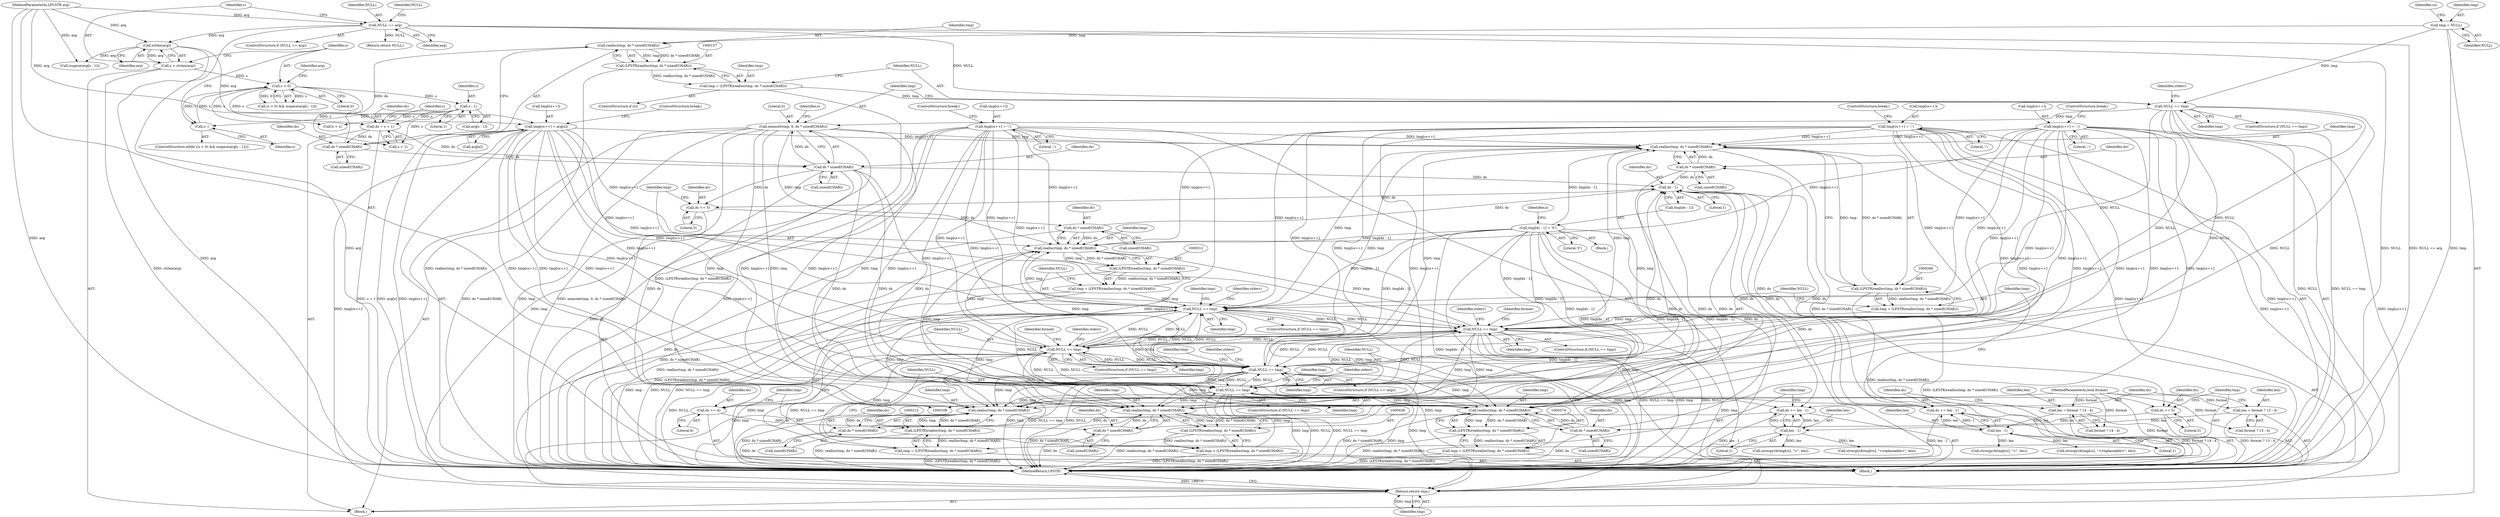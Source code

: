 digraph "1_FreeRDP_fc80ab45621bd966f70594c0b7393ec005a94007@API" {
"1000267" [label="(Call,realloc(tmp, ds * sizeof(CHAR)))"];
"1000360" [label="(Call,tmp[cs++] = ';')"];
"1000422" [label="(Call,tmp[cs++] = ';')"];
"1000274" [label="(Call,NULL == tmp)"];
"1000220" [label="(Call,NULL == tmp)"];
"1000382" [label="(Call,NULL == tmp)"];
"1000165" [label="(Call,NULL == tmp)"];
"1000125" [label="(Call,NULL == arg)"];
"1000109" [label="(MethodParameterIn,LPCSTR arg)"];
"1000113" [label="(Call,tmp = NULL)"];
"1000154" [label="(Call,tmp = (LPSTR)realloc(tmp, ds * sizeof(CHAR)))"];
"1000156" [label="(Call,(LPSTR)realloc(tmp, ds * sizeof(CHAR)))"];
"1000158" [label="(Call,realloc(tmp, ds * sizeof(CHAR)))"];
"1000160" [label="(Call,ds * sizeof(CHAR))"];
"1000147" [label="(Call,ds = s + 1)"];
"1000142" [label="(Call,s - 1)"];
"1000136" [label="(Call,s > 0)"];
"1000145" [label="(Call,s--)"];
"1000130" [label="(Call,s = strlen(arg))"];
"1000132" [label="(Call,strlen(arg))"];
"1000444" [label="(Call,NULL == tmp)"];
"1000320" [label="(Call,NULL == tmp)"];
"1000309" [label="(Call,tmp = (LPSTR)realloc(tmp, ds * sizeof(CHAR)))"];
"1000311" [label="(Call,(LPSTR)realloc(tmp, ds * sizeof(CHAR)))"];
"1000313" [label="(Call,realloc(tmp, ds * sizeof(CHAR)))"];
"1000486" [label="(Call,tmp[cs++] = arg[x])"];
"1000495" [label="(Call,tmp[ds - 1] = '\0')"];
"1000478" [label="(Call,tmp[cs++] = ';')"];
"1000175" [label="(Call,memset(tmp, 0, ds * sizeof(CHAR)))"];
"1000178" [label="(Call,ds * sizeof(CHAR))"];
"1000315" [label="(Call,ds * sizeof(CHAR))"];
"1000306" [label="(Call,ds += 5)"];
"1000498" [label="(Call,ds - 1)"];
"1000215" [label="(Call,ds * sizeof(CHAR))"];
"1000204" [label="(Call,ds += len - 1)"];
"1000206" [label="(Call,len - 1)"];
"1000198" [label="(Call,len = format ? 13 : 4)"];
"1000110" [label="(MethodParameterIn,bool format)"];
"1000377" [label="(Call,ds * sizeof(CHAR))"];
"1000368" [label="(Call,ds += 5)"];
"1000269" [label="(Call,ds * sizeof(CHAR))"];
"1000258" [label="(Call,ds += len - 1)"];
"1000260" [label="(Call,len - 1)"];
"1000252" [label="(Call,len = format ? 14 : 4)"];
"1000439" [label="(Call,ds * sizeof(CHAR))"];
"1000430" [label="(Call,ds += 4)"];
"1000433" [label="(Call,tmp = (LPSTR)realloc(tmp, ds * sizeof(CHAR)))"];
"1000435" [label="(Call,(LPSTR)realloc(tmp, ds * sizeof(CHAR)))"];
"1000437" [label="(Call,realloc(tmp, ds * sizeof(CHAR)))"];
"1000371" [label="(Call,tmp = (LPSTR)realloc(tmp, ds * sizeof(CHAR)))"];
"1000373" [label="(Call,(LPSTR)realloc(tmp, ds * sizeof(CHAR)))"];
"1000375" [label="(Call,realloc(tmp, ds * sizeof(CHAR)))"];
"1000209" [label="(Call,tmp = (LPSTR)realloc(tmp, ds * sizeof(CHAR)))"];
"1000211" [label="(Call,(LPSTR)realloc(tmp, ds * sizeof(CHAR)))"];
"1000213" [label="(Call,realloc(tmp, ds * sizeof(CHAR)))"];
"1000263" [label="(Call,tmp = (LPSTR)realloc(tmp, ds * sizeof(CHAR)))"];
"1000265" [label="(Call,(LPSTR)realloc(tmp, ds * sizeof(CHAR)))"];
"1000267" [label="(Call,realloc(tmp, ds * sizeof(CHAR)))"];
"1000502" [label="(Return,return tmp;)"];
"1000166" [label="(Identifier,NULL)"];
"1000219" [label="(ControlStructure,if (NULL == tmp))"];
"1000321" [label="(Identifier,NULL)"];
"1000484" [label="(ControlStructure,break;)"];
"1000221" [label="(Identifier,NULL)"];
"1000382" [label="(Call,NULL == tmp)"];
"1000162" [label="(Call,sizeof(CHAR))"];
"1000500" [label="(Literal,1)"];
"1000130" [label="(Call,s = strlen(arg))"];
"1000214" [label="(Identifier,tmp)"];
"1000377" [label="(Call,ds * sizeof(CHAR))"];
"1000383" [label="(Identifier,NULL)"];
"1000438" [label="(Identifier,tmp)"];
"1000263" [label="(Call,tmp = (LPSTR)realloc(tmp, ds * sizeof(CHAR)))"];
"1000127" [label="(Identifier,arg)"];
"1000441" [label="(Call,sizeof(CHAR))"];
"1000501" [label="(Literal,'\0')"];
"1000262" [label="(Literal,1)"];
"1000217" [label="(Call,sizeof(CHAR))"];
"1000113" [label="(Call,tmp = NULL)"];
"1000126" [label="(Identifier,NULL)"];
"1000115" [label="(Identifier,NULL)"];
"1000379" [label="(Call,sizeof(CHAR))"];
"1000135" [label="(Call,(s > 0) && isspace(arg[s - 1]))"];
"1000313" [label="(Call,realloc(tmp, ds * sizeof(CHAR)))"];
"1000170" [label="(Identifier,stderr)"];
"1000428" [label="(ControlStructure,break;)"];
"1000118" [label="(Identifier,cs)"];
"1000495" [label="(Call,tmp[ds - 1] = '\0')"];
"1000311" [label="(Call,(LPSTR)realloc(tmp, ds * sizeof(CHAR)))"];
"1000491" [label="(Call,arg[x])"];
"1000209" [label="(Call,tmp = (LPSTR)realloc(tmp, ds * sizeof(CHAR)))"];
"1000165" [label="(Call,NULL == tmp)"];
"1000132" [label="(Call,strlen(arg))"];
"1000252" [label="(Call,len = format ? 14 : 4)"];
"1000167" [label="(Identifier,tmp)"];
"1000178" [label="(Call,ds * sizeof(CHAR))"];
"1000164" [label="(ControlStructure,if (NULL == tmp))"];
"1000180" [label="(Call,sizeof(CHAR))"];
"1000141" [label="(Identifier,arg)"];
"1000307" [label="(Identifier,ds)"];
"1000134" [label="(ControlStructure,while ((s > 0) && isspace(arg[s - 1])))"];
"1000260" [label="(Call,len - 1)"];
"1000456" [label="(Identifier,tmp)"];
"1000370" [label="(Literal,5)"];
"1000191" [label="(Block,)"];
"1000320" [label="(Call,NULL == tmp)"];
"1000308" [label="(Literal,5)"];
"1000268" [label="(Identifier,tmp)"];
"1000315" [label="(Call,ds * sizeof(CHAR))"];
"1000177" [label="(Literal,0)"];
"1000322" [label="(Identifier,tmp)"];
"1000146" [label="(Identifier,s)"];
"1000294" [label="(Call,strncpy(&tmp[cs], \"&lt;\", len))"];
"1000443" [label="(ControlStructure,if (NULL == tmp))"];
"1000161" [label="(Identifier,ds)"];
"1000208" [label="(Literal,1)"];
"1000124" [label="(ControlStructure,if (NULL == arg))"];
"1000259" [label="(Identifier,ds)"];
"1000446" [label="(Identifier,tmp)"];
"1000220" [label="(Call,NULL == tmp)"];
"1000111" [label="(Block,)"];
"1000140" [label="(Call,arg[s - 1])"];
"1000148" [label="(Identifier,ds)"];
"1000261" [label="(Identifier,len)"];
"1000155" [label="(Identifier,tmp)"];
"1000394" [label="(Identifier,tmp)"];
"1000240" [label="(Call,strncpy(&tmp[cs], \"&lt;\", len))"];
"1000504" [label="(MethodReturn,LPSTR)"];
"1000158" [label="(Call,realloc(tmp, ds * sizeof(CHAR)))"];
"1000279" [label="(Identifier,stderr)"];
"1000332" [label="(Identifier,tmp)"];
"1000207" [label="(Identifier,len)"];
"1000361" [label="(Call,tmp[cs++])"];
"1000200" [label="(Call,format ? 13 : 4)"];
"1000264" [label="(Identifier,tmp)"];
"1000114" [label="(Identifier,tmp)"];
"1000184" [label="(Identifier,x)"];
"1000433" [label="(Call,tmp = (LPSTR)realloc(tmp, ds * sizeof(CHAR)))"];
"1000205" [label="(Identifier,ds)"];
"1000143" [label="(Identifier,s)"];
"1000136" [label="(Call,s > 0)"];
"1000431" [label="(Identifier,ds)"];
"1000131" [label="(Identifier,s)"];
"1000186" [label="(Call,x < s)"];
"1000365" [label="(Literal,';')"];
"1000366" [label="(ControlStructure,break;)"];
"1000156" [label="(Call,(LPSTR)realloc(tmp, ds * sizeof(CHAR)))"];
"1000384" [label="(Identifier,tmp)"];
"1000110" [label="(MethodParameterIn,bool format)"];
"1000154" [label="(Call,tmp = (LPSTR)realloc(tmp, ds * sizeof(CHAR)))"];
"1000149" [label="(Call,s + 1)"];
"1000206" [label="(Call,len - 1)"];
"1000210" [label="(Identifier,tmp)"];
"1000142" [label="(Call,s - 1)"];
"1000137" [label="(Identifier,s)"];
"1000309" [label="(Call,tmp = (LPSTR)realloc(tmp, ds * sizeof(CHAR)))"];
"1000190" [label="(Identifier,x)"];
"1000258" [label="(Call,ds += len - 1)"];
"1000369" [label="(Identifier,ds)"];
"1000153" [label="(Identifier,s)"];
"1000444" [label="(Call,NULL == tmp)"];
"1000276" [label="(Identifier,tmp)"];
"1000179" [label="(Identifier,ds)"];
"1000325" [label="(Identifier,stderr)"];
"1000270" [label="(Identifier,ds)"];
"1000271" [label="(Call,sizeof(CHAR))"];
"1000449" [label="(Identifier,stderr)"];
"1000375" [label="(Call,realloc(tmp, ds * sizeof(CHAR)))"];
"1000160" [label="(Call,ds * sizeof(CHAR))"];
"1000196" [label="(Block,)"];
"1000494" [label="(ControlStructure,break;)"];
"1000199" [label="(Identifier,len)"];
"1000273" [label="(ControlStructure,if (NULL == tmp))"];
"1000422" [label="(Call,tmp[cs++] = ';')"];
"1000503" [label="(Identifier,tmp)"];
"1000176" [label="(Identifier,tmp)"];
"1000275" [label="(Identifier,NULL)"];
"1000204" [label="(Call,ds += len - 1)"];
"1000231" [label="(Identifier,format)"];
"1000502" [label="(Return,return tmp;)"];
"1000487" [label="(Call,tmp[cs++])"];
"1000316" [label="(Identifier,ds)"];
"1000215" [label="(Call,ds * sizeof(CHAR))"];
"1000372" [label="(Identifier,tmp)"];
"1000225" [label="(Identifier,stderr)"];
"1000109" [label="(MethodParameterIn,LPCSTR arg)"];
"1000317" [label="(Call,sizeof(CHAR))"];
"1000483" [label="(Literal,';')"];
"1000147" [label="(Call,ds = s + 1)"];
"1000496" [label="(Call,tmp[ds - 1])"];
"1000439" [label="(Call,ds * sizeof(CHAR))"];
"1000129" [label="(Identifier,NULL)"];
"1000145" [label="(Call,s--)"];
"1000222" [label="(Identifier,tmp)"];
"1000360" [label="(Call,tmp[cs++] = ';')"];
"1000368" [label="(Call,ds += 5)"];
"1000306" [label="(Call,ds += 5)"];
"1000440" [label="(Identifier,ds)"];
"1000211" [label="(Call,(LPSTR)realloc(tmp, ds * sizeof(CHAR)))"];
"1000175" [label="(Call,memset(tmp, 0, ds * sizeof(CHAR)))"];
"1000125" [label="(Call,NULL == arg)"];
"1000434" [label="(Identifier,tmp)"];
"1000387" [label="(Identifier,stderr)"];
"1000144" [label="(Literal,1)"];
"1000435" [label="(Call,(LPSTR)realloc(tmp, ds * sizeof(CHAR)))"];
"1000373" [label="(Call,(LPSTR)realloc(tmp, ds * sizeof(CHAR)))"];
"1000381" [label="(ControlStructure,if (NULL == tmp))"];
"1000478" [label="(Call,tmp[cs++] = ';')"];
"1000430" [label="(Call,ds += 4)"];
"1000213" [label="(Call,realloc(tmp, ds * sizeof(CHAR)))"];
"1000285" [label="(Identifier,format)"];
"1000232" [label="(Call,strncpy(&tmp[cs], \"<replaceable>\", len))"];
"1000371" [label="(Call,tmp = (LPSTR)realloc(tmp, ds * sizeof(CHAR)))"];
"1000254" [label="(Call,format ? 14 : 4)"];
"1000267" [label="(Call,realloc(tmp, ds * sizeof(CHAR)))"];
"1000216" [label="(Identifier,ds)"];
"1000437" [label="(Call,realloc(tmp, ds * sizeof(CHAR)))"];
"1000128" [label="(Return,return NULL;)"];
"1000139" [label="(Call,isspace(arg[s - 1]))"];
"1000253" [label="(Identifier,len)"];
"1000432" [label="(Literal,4)"];
"1000486" [label="(Call,tmp[cs++] = arg[x])"];
"1000310" [label="(Identifier,tmp)"];
"1000159" [label="(Identifier,tmp)"];
"1000479" [label="(Call,tmp[cs++])"];
"1000314" [label="(Identifier,tmp)"];
"1000269" [label="(Call,ds * sizeof(CHAR))"];
"1000376" [label="(Identifier,tmp)"];
"1000274" [label="(Call,NULL == tmp)"];
"1000427" [label="(Literal,';')"];
"1000133" [label="(Identifier,arg)"];
"1000498" [label="(Call,ds - 1)"];
"1000499" [label="(Identifier,ds)"];
"1000423" [label="(Call,tmp[cs++])"];
"1000378" [label="(Identifier,ds)"];
"1000152" [label="(ControlStructure,if (s))"];
"1000286" [label="(Call,strncpy(&tmp[cs], \"</replaceable>\", len))"];
"1000265" [label="(Call,(LPSTR)realloc(tmp, ds * sizeof(CHAR)))"];
"1000198" [label="(Call,len = format ? 13 : 4)"];
"1000138" [label="(Literal,0)"];
"1000445" [label="(Identifier,NULL)"];
"1000319" [label="(ControlStructure,if (NULL == tmp))"];
"1000267" -> "1000265"  [label="AST: "];
"1000267" -> "1000269"  [label="CFG: "];
"1000268" -> "1000267"  [label="AST: "];
"1000269" -> "1000267"  [label="AST: "];
"1000265" -> "1000267"  [label="CFG: "];
"1000267" -> "1000504"  [label="DDG: ds * sizeof(CHAR)"];
"1000267" -> "1000265"  [label="DDG: tmp"];
"1000267" -> "1000265"  [label="DDG: ds * sizeof(CHAR)"];
"1000360" -> "1000267"  [label="DDG: tmp[cs++]"];
"1000422" -> "1000267"  [label="DDG: tmp[cs++]"];
"1000274" -> "1000267"  [label="DDG: tmp"];
"1000320" -> "1000267"  [label="DDG: tmp"];
"1000486" -> "1000267"  [label="DDG: tmp[cs++]"];
"1000495" -> "1000267"  [label="DDG: tmp[ds - 1]"];
"1000382" -> "1000267"  [label="DDG: tmp"];
"1000444" -> "1000267"  [label="DDG: tmp"];
"1000478" -> "1000267"  [label="DDG: tmp[cs++]"];
"1000220" -> "1000267"  [label="DDG: tmp"];
"1000175" -> "1000267"  [label="DDG: tmp"];
"1000269" -> "1000267"  [label="DDG: ds"];
"1000360" -> "1000196"  [label="AST: "];
"1000360" -> "1000365"  [label="CFG: "];
"1000361" -> "1000360"  [label="AST: "];
"1000365" -> "1000360"  [label="AST: "];
"1000366" -> "1000360"  [label="CFG: "];
"1000360" -> "1000504"  [label="DDG: tmp[cs++]"];
"1000360" -> "1000213"  [label="DDG: tmp[cs++]"];
"1000360" -> "1000220"  [label="DDG: tmp[cs++]"];
"1000360" -> "1000274"  [label="DDG: tmp[cs++]"];
"1000360" -> "1000313"  [label="DDG: tmp[cs++]"];
"1000360" -> "1000320"  [label="DDG: tmp[cs++]"];
"1000360" -> "1000375"  [label="DDG: tmp[cs++]"];
"1000360" -> "1000382"  [label="DDG: tmp[cs++]"];
"1000360" -> "1000437"  [label="DDG: tmp[cs++]"];
"1000360" -> "1000444"  [label="DDG: tmp[cs++]"];
"1000360" -> "1000502"  [label="DDG: tmp[cs++]"];
"1000422" -> "1000196"  [label="AST: "];
"1000422" -> "1000427"  [label="CFG: "];
"1000423" -> "1000422"  [label="AST: "];
"1000427" -> "1000422"  [label="AST: "];
"1000428" -> "1000422"  [label="CFG: "];
"1000422" -> "1000504"  [label="DDG: tmp[cs++]"];
"1000422" -> "1000213"  [label="DDG: tmp[cs++]"];
"1000422" -> "1000220"  [label="DDG: tmp[cs++]"];
"1000422" -> "1000274"  [label="DDG: tmp[cs++]"];
"1000422" -> "1000313"  [label="DDG: tmp[cs++]"];
"1000422" -> "1000320"  [label="DDG: tmp[cs++]"];
"1000422" -> "1000375"  [label="DDG: tmp[cs++]"];
"1000422" -> "1000382"  [label="DDG: tmp[cs++]"];
"1000422" -> "1000437"  [label="DDG: tmp[cs++]"];
"1000422" -> "1000444"  [label="DDG: tmp[cs++]"];
"1000422" -> "1000502"  [label="DDG: tmp[cs++]"];
"1000274" -> "1000273"  [label="AST: "];
"1000274" -> "1000276"  [label="CFG: "];
"1000275" -> "1000274"  [label="AST: "];
"1000276" -> "1000274"  [label="AST: "];
"1000279" -> "1000274"  [label="CFG: "];
"1000285" -> "1000274"  [label="CFG: "];
"1000274" -> "1000504"  [label="DDG: NULL"];
"1000274" -> "1000504"  [label="DDG: NULL == tmp"];
"1000274" -> "1000504"  [label="DDG: tmp"];
"1000274" -> "1000213"  [label="DDG: tmp"];
"1000274" -> "1000220"  [label="DDG: NULL"];
"1000220" -> "1000274"  [label="DDG: NULL"];
"1000382" -> "1000274"  [label="DDG: NULL"];
"1000165" -> "1000274"  [label="DDG: NULL"];
"1000444" -> "1000274"  [label="DDG: NULL"];
"1000320" -> "1000274"  [label="DDG: NULL"];
"1000495" -> "1000274"  [label="DDG: tmp[ds - 1]"];
"1000486" -> "1000274"  [label="DDG: tmp[cs++]"];
"1000478" -> "1000274"  [label="DDG: tmp[cs++]"];
"1000263" -> "1000274"  [label="DDG: tmp"];
"1000274" -> "1000313"  [label="DDG: tmp"];
"1000274" -> "1000320"  [label="DDG: NULL"];
"1000274" -> "1000375"  [label="DDG: tmp"];
"1000274" -> "1000382"  [label="DDG: NULL"];
"1000274" -> "1000437"  [label="DDG: tmp"];
"1000274" -> "1000444"  [label="DDG: NULL"];
"1000274" -> "1000502"  [label="DDG: tmp"];
"1000220" -> "1000219"  [label="AST: "];
"1000220" -> "1000222"  [label="CFG: "];
"1000221" -> "1000220"  [label="AST: "];
"1000222" -> "1000220"  [label="AST: "];
"1000225" -> "1000220"  [label="CFG: "];
"1000231" -> "1000220"  [label="CFG: "];
"1000220" -> "1000504"  [label="DDG: NULL"];
"1000220" -> "1000504"  [label="DDG: tmp"];
"1000220" -> "1000504"  [label="DDG: NULL == tmp"];
"1000220" -> "1000213"  [label="DDG: tmp"];
"1000382" -> "1000220"  [label="DDG: NULL"];
"1000165" -> "1000220"  [label="DDG: NULL"];
"1000444" -> "1000220"  [label="DDG: NULL"];
"1000320" -> "1000220"  [label="DDG: NULL"];
"1000209" -> "1000220"  [label="DDG: tmp"];
"1000495" -> "1000220"  [label="DDG: tmp[ds - 1]"];
"1000478" -> "1000220"  [label="DDG: tmp[cs++]"];
"1000486" -> "1000220"  [label="DDG: tmp[cs++]"];
"1000220" -> "1000313"  [label="DDG: tmp"];
"1000220" -> "1000320"  [label="DDG: NULL"];
"1000220" -> "1000375"  [label="DDG: tmp"];
"1000220" -> "1000382"  [label="DDG: NULL"];
"1000220" -> "1000437"  [label="DDG: tmp"];
"1000220" -> "1000444"  [label="DDG: NULL"];
"1000220" -> "1000502"  [label="DDG: tmp"];
"1000382" -> "1000381"  [label="AST: "];
"1000382" -> "1000384"  [label="CFG: "];
"1000383" -> "1000382"  [label="AST: "];
"1000384" -> "1000382"  [label="AST: "];
"1000387" -> "1000382"  [label="CFG: "];
"1000394" -> "1000382"  [label="CFG: "];
"1000382" -> "1000504"  [label="DDG: NULL"];
"1000382" -> "1000504"  [label="DDG: tmp"];
"1000382" -> "1000504"  [label="DDG: NULL == tmp"];
"1000382" -> "1000213"  [label="DDG: tmp"];
"1000382" -> "1000313"  [label="DDG: tmp"];
"1000382" -> "1000320"  [label="DDG: NULL"];
"1000382" -> "1000375"  [label="DDG: tmp"];
"1000165" -> "1000382"  [label="DDG: NULL"];
"1000444" -> "1000382"  [label="DDG: NULL"];
"1000320" -> "1000382"  [label="DDG: NULL"];
"1000495" -> "1000382"  [label="DDG: tmp[ds - 1]"];
"1000478" -> "1000382"  [label="DDG: tmp[cs++]"];
"1000371" -> "1000382"  [label="DDG: tmp"];
"1000486" -> "1000382"  [label="DDG: tmp[cs++]"];
"1000382" -> "1000437"  [label="DDG: tmp"];
"1000382" -> "1000444"  [label="DDG: NULL"];
"1000382" -> "1000502"  [label="DDG: tmp"];
"1000165" -> "1000164"  [label="AST: "];
"1000165" -> "1000167"  [label="CFG: "];
"1000166" -> "1000165"  [label="AST: "];
"1000167" -> "1000165"  [label="AST: "];
"1000170" -> "1000165"  [label="CFG: "];
"1000176" -> "1000165"  [label="CFG: "];
"1000165" -> "1000504"  [label="DDG: NULL"];
"1000165" -> "1000504"  [label="DDG: NULL == tmp"];
"1000125" -> "1000165"  [label="DDG: NULL"];
"1000113" -> "1000165"  [label="DDG: tmp"];
"1000154" -> "1000165"  [label="DDG: tmp"];
"1000165" -> "1000175"  [label="DDG: tmp"];
"1000165" -> "1000320"  [label="DDG: NULL"];
"1000165" -> "1000444"  [label="DDG: NULL"];
"1000125" -> "1000124"  [label="AST: "];
"1000125" -> "1000127"  [label="CFG: "];
"1000126" -> "1000125"  [label="AST: "];
"1000127" -> "1000125"  [label="AST: "];
"1000129" -> "1000125"  [label="CFG: "];
"1000131" -> "1000125"  [label="CFG: "];
"1000125" -> "1000504"  [label="DDG: NULL"];
"1000125" -> "1000504"  [label="DDG: NULL == arg"];
"1000125" -> "1000504"  [label="DDG: arg"];
"1000109" -> "1000125"  [label="DDG: arg"];
"1000125" -> "1000128"  [label="DDG: NULL"];
"1000125" -> "1000132"  [label="DDG: arg"];
"1000109" -> "1000108"  [label="AST: "];
"1000109" -> "1000504"  [label="DDG: arg"];
"1000109" -> "1000132"  [label="DDG: arg"];
"1000109" -> "1000139"  [label="DDG: arg"];
"1000109" -> "1000486"  [label="DDG: arg"];
"1000113" -> "1000111"  [label="AST: "];
"1000113" -> "1000115"  [label="CFG: "];
"1000114" -> "1000113"  [label="AST: "];
"1000115" -> "1000113"  [label="AST: "];
"1000118" -> "1000113"  [label="CFG: "];
"1000113" -> "1000504"  [label="DDG: tmp"];
"1000113" -> "1000158"  [label="DDG: tmp"];
"1000154" -> "1000152"  [label="AST: "];
"1000154" -> "1000156"  [label="CFG: "];
"1000155" -> "1000154"  [label="AST: "];
"1000156" -> "1000154"  [label="AST: "];
"1000166" -> "1000154"  [label="CFG: "];
"1000154" -> "1000504"  [label="DDG: (LPSTR)realloc(tmp, ds * sizeof(CHAR))"];
"1000156" -> "1000154"  [label="DDG: realloc(tmp, ds * sizeof(CHAR))"];
"1000156" -> "1000158"  [label="CFG: "];
"1000157" -> "1000156"  [label="AST: "];
"1000158" -> "1000156"  [label="AST: "];
"1000156" -> "1000504"  [label="DDG: realloc(tmp, ds * sizeof(CHAR))"];
"1000158" -> "1000156"  [label="DDG: tmp"];
"1000158" -> "1000156"  [label="DDG: ds * sizeof(CHAR)"];
"1000158" -> "1000160"  [label="CFG: "];
"1000159" -> "1000158"  [label="AST: "];
"1000160" -> "1000158"  [label="AST: "];
"1000160" -> "1000158"  [label="DDG: ds"];
"1000160" -> "1000162"  [label="CFG: "];
"1000161" -> "1000160"  [label="AST: "];
"1000162" -> "1000160"  [label="AST: "];
"1000147" -> "1000160"  [label="DDG: ds"];
"1000160" -> "1000178"  [label="DDG: ds"];
"1000147" -> "1000111"  [label="AST: "];
"1000147" -> "1000149"  [label="CFG: "];
"1000148" -> "1000147"  [label="AST: "];
"1000149" -> "1000147"  [label="AST: "];
"1000153" -> "1000147"  [label="CFG: "];
"1000147" -> "1000504"  [label="DDG: s + 1"];
"1000142" -> "1000147"  [label="DDG: s"];
"1000136" -> "1000147"  [label="DDG: s"];
"1000147" -> "1000178"  [label="DDG: ds"];
"1000142" -> "1000140"  [label="AST: "];
"1000142" -> "1000144"  [label="CFG: "];
"1000143" -> "1000142"  [label="AST: "];
"1000144" -> "1000142"  [label="AST: "];
"1000140" -> "1000142"  [label="CFG: "];
"1000136" -> "1000142"  [label="DDG: s"];
"1000142" -> "1000145"  [label="DDG: s"];
"1000142" -> "1000149"  [label="DDG: s"];
"1000142" -> "1000186"  [label="DDG: s"];
"1000136" -> "1000135"  [label="AST: "];
"1000136" -> "1000138"  [label="CFG: "];
"1000137" -> "1000136"  [label="AST: "];
"1000138" -> "1000136"  [label="AST: "];
"1000141" -> "1000136"  [label="CFG: "];
"1000135" -> "1000136"  [label="CFG: "];
"1000136" -> "1000135"  [label="DDG: s"];
"1000136" -> "1000135"  [label="DDG: 0"];
"1000145" -> "1000136"  [label="DDG: s"];
"1000130" -> "1000136"  [label="DDG: s"];
"1000136" -> "1000145"  [label="DDG: s"];
"1000136" -> "1000149"  [label="DDG: s"];
"1000136" -> "1000186"  [label="DDG: s"];
"1000145" -> "1000134"  [label="AST: "];
"1000145" -> "1000146"  [label="CFG: "];
"1000146" -> "1000145"  [label="AST: "];
"1000137" -> "1000145"  [label="CFG: "];
"1000130" -> "1000111"  [label="AST: "];
"1000130" -> "1000132"  [label="CFG: "];
"1000131" -> "1000130"  [label="AST: "];
"1000132" -> "1000130"  [label="AST: "];
"1000137" -> "1000130"  [label="CFG: "];
"1000130" -> "1000504"  [label="DDG: strlen(arg)"];
"1000132" -> "1000130"  [label="DDG: arg"];
"1000132" -> "1000133"  [label="CFG: "];
"1000133" -> "1000132"  [label="AST: "];
"1000132" -> "1000504"  [label="DDG: arg"];
"1000132" -> "1000139"  [label="DDG: arg"];
"1000132" -> "1000486"  [label="DDG: arg"];
"1000444" -> "1000443"  [label="AST: "];
"1000444" -> "1000446"  [label="CFG: "];
"1000445" -> "1000444"  [label="AST: "];
"1000446" -> "1000444"  [label="AST: "];
"1000449" -> "1000444"  [label="CFG: "];
"1000456" -> "1000444"  [label="CFG: "];
"1000444" -> "1000504"  [label="DDG: tmp"];
"1000444" -> "1000504"  [label="DDG: NULL"];
"1000444" -> "1000504"  [label="DDG: NULL == tmp"];
"1000444" -> "1000213"  [label="DDG: tmp"];
"1000444" -> "1000313"  [label="DDG: tmp"];
"1000444" -> "1000320"  [label="DDG: NULL"];
"1000444" -> "1000375"  [label="DDG: tmp"];
"1000444" -> "1000437"  [label="DDG: tmp"];
"1000320" -> "1000444"  [label="DDG: NULL"];
"1000495" -> "1000444"  [label="DDG: tmp[ds - 1]"];
"1000433" -> "1000444"  [label="DDG: tmp"];
"1000478" -> "1000444"  [label="DDG: tmp[cs++]"];
"1000486" -> "1000444"  [label="DDG: tmp[cs++]"];
"1000444" -> "1000502"  [label="DDG: tmp"];
"1000320" -> "1000319"  [label="AST: "];
"1000320" -> "1000322"  [label="CFG: "];
"1000321" -> "1000320"  [label="AST: "];
"1000322" -> "1000320"  [label="AST: "];
"1000325" -> "1000320"  [label="CFG: "];
"1000332" -> "1000320"  [label="CFG: "];
"1000320" -> "1000504"  [label="DDG: tmp"];
"1000320" -> "1000504"  [label="DDG: NULL"];
"1000320" -> "1000504"  [label="DDG: NULL == tmp"];
"1000320" -> "1000213"  [label="DDG: tmp"];
"1000320" -> "1000313"  [label="DDG: tmp"];
"1000309" -> "1000320"  [label="DDG: tmp"];
"1000495" -> "1000320"  [label="DDG: tmp[ds - 1]"];
"1000478" -> "1000320"  [label="DDG: tmp[cs++]"];
"1000486" -> "1000320"  [label="DDG: tmp[cs++]"];
"1000320" -> "1000375"  [label="DDG: tmp"];
"1000320" -> "1000437"  [label="DDG: tmp"];
"1000320" -> "1000502"  [label="DDG: tmp"];
"1000309" -> "1000196"  [label="AST: "];
"1000309" -> "1000311"  [label="CFG: "];
"1000310" -> "1000309"  [label="AST: "];
"1000311" -> "1000309"  [label="AST: "];
"1000321" -> "1000309"  [label="CFG: "];
"1000309" -> "1000504"  [label="DDG: (LPSTR)realloc(tmp, ds * sizeof(CHAR))"];
"1000311" -> "1000309"  [label="DDG: realloc(tmp, ds * sizeof(CHAR))"];
"1000311" -> "1000313"  [label="CFG: "];
"1000312" -> "1000311"  [label="AST: "];
"1000313" -> "1000311"  [label="AST: "];
"1000311" -> "1000504"  [label="DDG: realloc(tmp, ds * sizeof(CHAR))"];
"1000313" -> "1000311"  [label="DDG: tmp"];
"1000313" -> "1000311"  [label="DDG: ds * sizeof(CHAR)"];
"1000313" -> "1000315"  [label="CFG: "];
"1000314" -> "1000313"  [label="AST: "];
"1000315" -> "1000313"  [label="AST: "];
"1000313" -> "1000504"  [label="DDG: ds * sizeof(CHAR)"];
"1000486" -> "1000313"  [label="DDG: tmp[cs++]"];
"1000495" -> "1000313"  [label="DDG: tmp[ds - 1]"];
"1000478" -> "1000313"  [label="DDG: tmp[cs++]"];
"1000175" -> "1000313"  [label="DDG: tmp"];
"1000315" -> "1000313"  [label="DDG: ds"];
"1000486" -> "1000196"  [label="AST: "];
"1000486" -> "1000491"  [label="CFG: "];
"1000487" -> "1000486"  [label="AST: "];
"1000491" -> "1000486"  [label="AST: "];
"1000494" -> "1000486"  [label="CFG: "];
"1000486" -> "1000504"  [label="DDG: arg[x]"];
"1000486" -> "1000504"  [label="DDG: tmp[cs++]"];
"1000486" -> "1000213"  [label="DDG: tmp[cs++]"];
"1000486" -> "1000375"  [label="DDG: tmp[cs++]"];
"1000486" -> "1000437"  [label="DDG: tmp[cs++]"];
"1000486" -> "1000502"  [label="DDG: tmp[cs++]"];
"1000495" -> "1000191"  [label="AST: "];
"1000495" -> "1000501"  [label="CFG: "];
"1000496" -> "1000495"  [label="AST: "];
"1000501" -> "1000495"  [label="AST: "];
"1000190" -> "1000495"  [label="CFG: "];
"1000495" -> "1000504"  [label="DDG: tmp[ds - 1]"];
"1000495" -> "1000213"  [label="DDG: tmp[ds - 1]"];
"1000495" -> "1000375"  [label="DDG: tmp[ds - 1]"];
"1000495" -> "1000437"  [label="DDG: tmp[ds - 1]"];
"1000495" -> "1000502"  [label="DDG: tmp[ds - 1]"];
"1000478" -> "1000196"  [label="AST: "];
"1000478" -> "1000483"  [label="CFG: "];
"1000479" -> "1000478"  [label="AST: "];
"1000483" -> "1000478"  [label="AST: "];
"1000484" -> "1000478"  [label="CFG: "];
"1000478" -> "1000504"  [label="DDG: tmp[cs++]"];
"1000478" -> "1000213"  [label="DDG: tmp[cs++]"];
"1000478" -> "1000375"  [label="DDG: tmp[cs++]"];
"1000478" -> "1000437"  [label="DDG: tmp[cs++]"];
"1000478" -> "1000502"  [label="DDG: tmp[cs++]"];
"1000175" -> "1000111"  [label="AST: "];
"1000175" -> "1000178"  [label="CFG: "];
"1000176" -> "1000175"  [label="AST: "];
"1000177" -> "1000175"  [label="AST: "];
"1000178" -> "1000175"  [label="AST: "];
"1000184" -> "1000175"  [label="CFG: "];
"1000175" -> "1000504"  [label="DDG: ds * sizeof(CHAR)"];
"1000175" -> "1000504"  [label="DDG: tmp"];
"1000175" -> "1000504"  [label="DDG: memset(tmp, 0, ds * sizeof(CHAR))"];
"1000178" -> "1000175"  [label="DDG: ds"];
"1000175" -> "1000213"  [label="DDG: tmp"];
"1000175" -> "1000375"  [label="DDG: tmp"];
"1000175" -> "1000437"  [label="DDG: tmp"];
"1000175" -> "1000502"  [label="DDG: tmp"];
"1000178" -> "1000180"  [label="CFG: "];
"1000179" -> "1000178"  [label="AST: "];
"1000180" -> "1000178"  [label="AST: "];
"1000178" -> "1000504"  [label="DDG: ds"];
"1000178" -> "1000204"  [label="DDG: ds"];
"1000178" -> "1000258"  [label="DDG: ds"];
"1000178" -> "1000306"  [label="DDG: ds"];
"1000178" -> "1000368"  [label="DDG: ds"];
"1000178" -> "1000430"  [label="DDG: ds"];
"1000178" -> "1000498"  [label="DDG: ds"];
"1000315" -> "1000317"  [label="CFG: "];
"1000316" -> "1000315"  [label="AST: "];
"1000317" -> "1000315"  [label="AST: "];
"1000315" -> "1000504"  [label="DDG: ds"];
"1000306" -> "1000315"  [label="DDG: ds"];
"1000315" -> "1000498"  [label="DDG: ds"];
"1000306" -> "1000196"  [label="AST: "];
"1000306" -> "1000308"  [label="CFG: "];
"1000307" -> "1000306"  [label="AST: "];
"1000308" -> "1000306"  [label="AST: "];
"1000310" -> "1000306"  [label="CFG: "];
"1000498" -> "1000306"  [label="DDG: ds"];
"1000498" -> "1000496"  [label="AST: "];
"1000498" -> "1000500"  [label="CFG: "];
"1000499" -> "1000498"  [label="AST: "];
"1000500" -> "1000498"  [label="AST: "];
"1000496" -> "1000498"  [label="CFG: "];
"1000498" -> "1000504"  [label="DDG: ds"];
"1000498" -> "1000204"  [label="DDG: ds"];
"1000498" -> "1000258"  [label="DDG: ds"];
"1000498" -> "1000368"  [label="DDG: ds"];
"1000498" -> "1000430"  [label="DDG: ds"];
"1000215" -> "1000498"  [label="DDG: ds"];
"1000377" -> "1000498"  [label="DDG: ds"];
"1000269" -> "1000498"  [label="DDG: ds"];
"1000439" -> "1000498"  [label="DDG: ds"];
"1000215" -> "1000213"  [label="AST: "];
"1000215" -> "1000217"  [label="CFG: "];
"1000216" -> "1000215"  [label="AST: "];
"1000217" -> "1000215"  [label="AST: "];
"1000213" -> "1000215"  [label="CFG: "];
"1000215" -> "1000504"  [label="DDG: ds"];
"1000215" -> "1000213"  [label="DDG: ds"];
"1000204" -> "1000215"  [label="DDG: ds"];
"1000204" -> "1000196"  [label="AST: "];
"1000204" -> "1000206"  [label="CFG: "];
"1000205" -> "1000204"  [label="AST: "];
"1000206" -> "1000204"  [label="AST: "];
"1000210" -> "1000204"  [label="CFG: "];
"1000204" -> "1000504"  [label="DDG: len - 1"];
"1000206" -> "1000204"  [label="DDG: len"];
"1000206" -> "1000204"  [label="DDG: 1"];
"1000206" -> "1000208"  [label="CFG: "];
"1000207" -> "1000206"  [label="AST: "];
"1000208" -> "1000206"  [label="AST: "];
"1000198" -> "1000206"  [label="DDG: len"];
"1000206" -> "1000232"  [label="DDG: len"];
"1000206" -> "1000240"  [label="DDG: len"];
"1000198" -> "1000196"  [label="AST: "];
"1000198" -> "1000200"  [label="CFG: "];
"1000199" -> "1000198"  [label="AST: "];
"1000200" -> "1000198"  [label="AST: "];
"1000205" -> "1000198"  [label="CFG: "];
"1000198" -> "1000504"  [label="DDG: format ? 13 : 4"];
"1000110" -> "1000198"  [label="DDG: format"];
"1000110" -> "1000108"  [label="AST: "];
"1000110" -> "1000504"  [label="DDG: format"];
"1000110" -> "1000200"  [label="DDG: format"];
"1000110" -> "1000252"  [label="DDG: format"];
"1000110" -> "1000254"  [label="DDG: format"];
"1000377" -> "1000375"  [label="AST: "];
"1000377" -> "1000379"  [label="CFG: "];
"1000378" -> "1000377"  [label="AST: "];
"1000379" -> "1000377"  [label="AST: "];
"1000375" -> "1000377"  [label="CFG: "];
"1000377" -> "1000504"  [label="DDG: ds"];
"1000377" -> "1000375"  [label="DDG: ds"];
"1000368" -> "1000377"  [label="DDG: ds"];
"1000368" -> "1000196"  [label="AST: "];
"1000368" -> "1000370"  [label="CFG: "];
"1000369" -> "1000368"  [label="AST: "];
"1000370" -> "1000368"  [label="AST: "];
"1000372" -> "1000368"  [label="CFG: "];
"1000269" -> "1000271"  [label="CFG: "];
"1000270" -> "1000269"  [label="AST: "];
"1000271" -> "1000269"  [label="AST: "];
"1000269" -> "1000504"  [label="DDG: ds"];
"1000258" -> "1000269"  [label="DDG: ds"];
"1000258" -> "1000196"  [label="AST: "];
"1000258" -> "1000260"  [label="CFG: "];
"1000259" -> "1000258"  [label="AST: "];
"1000260" -> "1000258"  [label="AST: "];
"1000264" -> "1000258"  [label="CFG: "];
"1000258" -> "1000504"  [label="DDG: len - 1"];
"1000260" -> "1000258"  [label="DDG: len"];
"1000260" -> "1000258"  [label="DDG: 1"];
"1000260" -> "1000262"  [label="CFG: "];
"1000261" -> "1000260"  [label="AST: "];
"1000262" -> "1000260"  [label="AST: "];
"1000252" -> "1000260"  [label="DDG: len"];
"1000260" -> "1000286"  [label="DDG: len"];
"1000260" -> "1000294"  [label="DDG: len"];
"1000252" -> "1000196"  [label="AST: "];
"1000252" -> "1000254"  [label="CFG: "];
"1000253" -> "1000252"  [label="AST: "];
"1000254" -> "1000252"  [label="AST: "];
"1000259" -> "1000252"  [label="CFG: "];
"1000252" -> "1000504"  [label="DDG: format ? 14 : 4"];
"1000439" -> "1000437"  [label="AST: "];
"1000439" -> "1000441"  [label="CFG: "];
"1000440" -> "1000439"  [label="AST: "];
"1000441" -> "1000439"  [label="AST: "];
"1000437" -> "1000439"  [label="CFG: "];
"1000439" -> "1000504"  [label="DDG: ds"];
"1000439" -> "1000437"  [label="DDG: ds"];
"1000430" -> "1000439"  [label="DDG: ds"];
"1000430" -> "1000196"  [label="AST: "];
"1000430" -> "1000432"  [label="CFG: "];
"1000431" -> "1000430"  [label="AST: "];
"1000432" -> "1000430"  [label="AST: "];
"1000434" -> "1000430"  [label="CFG: "];
"1000433" -> "1000196"  [label="AST: "];
"1000433" -> "1000435"  [label="CFG: "];
"1000434" -> "1000433"  [label="AST: "];
"1000435" -> "1000433"  [label="AST: "];
"1000445" -> "1000433"  [label="CFG: "];
"1000433" -> "1000504"  [label="DDG: (LPSTR)realloc(tmp, ds * sizeof(CHAR))"];
"1000435" -> "1000433"  [label="DDG: realloc(tmp, ds * sizeof(CHAR))"];
"1000435" -> "1000437"  [label="CFG: "];
"1000436" -> "1000435"  [label="AST: "];
"1000437" -> "1000435"  [label="AST: "];
"1000435" -> "1000504"  [label="DDG: realloc(tmp, ds * sizeof(CHAR))"];
"1000437" -> "1000435"  [label="DDG: tmp"];
"1000437" -> "1000435"  [label="DDG: ds * sizeof(CHAR)"];
"1000438" -> "1000437"  [label="AST: "];
"1000437" -> "1000504"  [label="DDG: ds * sizeof(CHAR)"];
"1000371" -> "1000196"  [label="AST: "];
"1000371" -> "1000373"  [label="CFG: "];
"1000372" -> "1000371"  [label="AST: "];
"1000373" -> "1000371"  [label="AST: "];
"1000383" -> "1000371"  [label="CFG: "];
"1000371" -> "1000504"  [label="DDG: (LPSTR)realloc(tmp, ds * sizeof(CHAR))"];
"1000373" -> "1000371"  [label="DDG: realloc(tmp, ds * sizeof(CHAR))"];
"1000373" -> "1000375"  [label="CFG: "];
"1000374" -> "1000373"  [label="AST: "];
"1000375" -> "1000373"  [label="AST: "];
"1000373" -> "1000504"  [label="DDG: realloc(tmp, ds * sizeof(CHAR))"];
"1000375" -> "1000373"  [label="DDG: tmp"];
"1000375" -> "1000373"  [label="DDG: ds * sizeof(CHAR)"];
"1000376" -> "1000375"  [label="AST: "];
"1000375" -> "1000504"  [label="DDG: ds * sizeof(CHAR)"];
"1000209" -> "1000196"  [label="AST: "];
"1000209" -> "1000211"  [label="CFG: "];
"1000210" -> "1000209"  [label="AST: "];
"1000211" -> "1000209"  [label="AST: "];
"1000221" -> "1000209"  [label="CFG: "];
"1000209" -> "1000504"  [label="DDG: (LPSTR)realloc(tmp, ds * sizeof(CHAR))"];
"1000211" -> "1000209"  [label="DDG: realloc(tmp, ds * sizeof(CHAR))"];
"1000211" -> "1000213"  [label="CFG: "];
"1000212" -> "1000211"  [label="AST: "];
"1000213" -> "1000211"  [label="AST: "];
"1000211" -> "1000504"  [label="DDG: realloc(tmp, ds * sizeof(CHAR))"];
"1000213" -> "1000211"  [label="DDG: tmp"];
"1000213" -> "1000211"  [label="DDG: ds * sizeof(CHAR)"];
"1000214" -> "1000213"  [label="AST: "];
"1000213" -> "1000504"  [label="DDG: ds * sizeof(CHAR)"];
"1000263" -> "1000196"  [label="AST: "];
"1000263" -> "1000265"  [label="CFG: "];
"1000264" -> "1000263"  [label="AST: "];
"1000265" -> "1000263"  [label="AST: "];
"1000275" -> "1000263"  [label="CFG: "];
"1000263" -> "1000504"  [label="DDG: (LPSTR)realloc(tmp, ds * sizeof(CHAR))"];
"1000265" -> "1000263"  [label="DDG: realloc(tmp, ds * sizeof(CHAR))"];
"1000266" -> "1000265"  [label="AST: "];
"1000265" -> "1000504"  [label="DDG: realloc(tmp, ds * sizeof(CHAR))"];
"1000502" -> "1000111"  [label="AST: "];
"1000502" -> "1000503"  [label="CFG: "];
"1000503" -> "1000502"  [label="AST: "];
"1000504" -> "1000502"  [label="CFG: "];
"1000502" -> "1000504"  [label="DDG: <RET>"];
"1000503" -> "1000502"  [label="DDG: tmp"];
}
